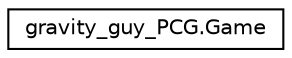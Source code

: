digraph "Graphical Class Hierarchy"
{
 // LATEX_PDF_SIZE
  edge [fontname="Helvetica",fontsize="10",labelfontname="Helvetica",labelfontsize="10"];
  node [fontname="Helvetica",fontsize="10",shape=record];
  rankdir="LR";
  Node0 [label="gravity_guy_PCG.Game",height=0.2,width=0.4,color="black", fillcolor="white", style="filled",URL="$classgravity__guy__PCG_1_1Game.html",tooltip=" "];
}
